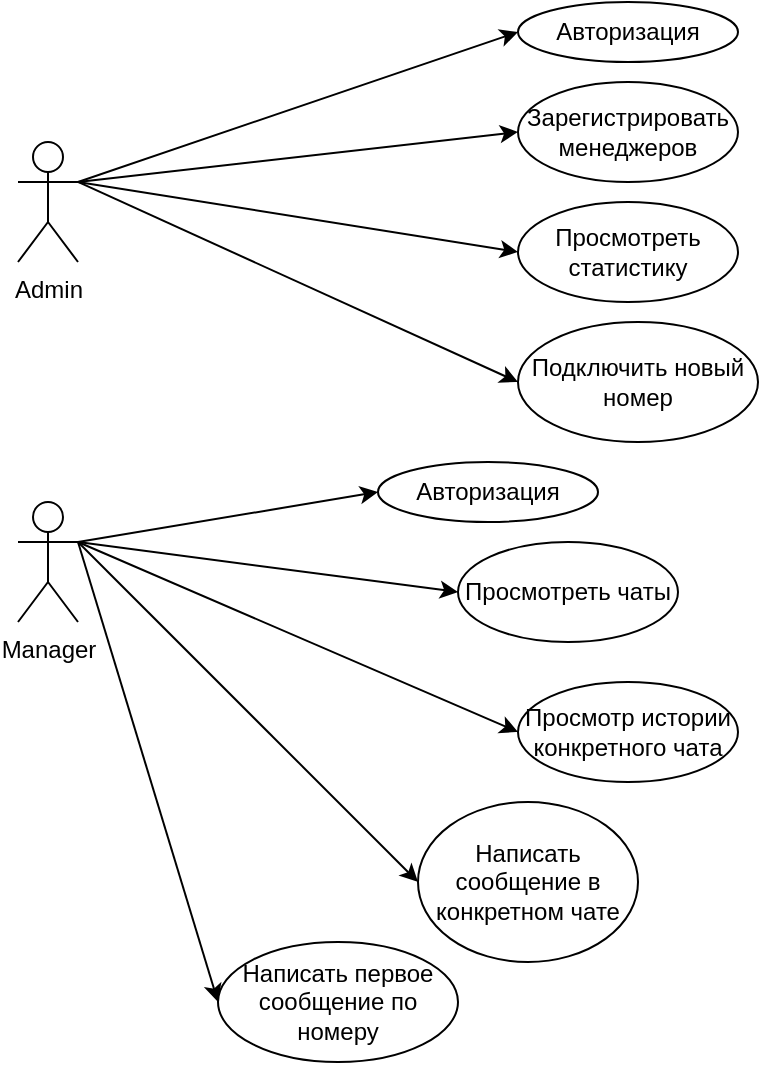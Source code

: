<mxfile version="16.2.4" type="device"><diagram id="C5RBs43oDa-KdzZeNtuy" name="Page-1"><mxGraphModel dx="1038" dy="1740" grid="1" gridSize="10" guides="1" tooltips="1" connect="1" arrows="1" fold="1" page="1" pageScale="1" pageWidth="827" pageHeight="1169" math="0" shadow="0"><root><mxCell id="WIyWlLk6GJQsqaUBKTNV-0"/><mxCell id="WIyWlLk6GJQsqaUBKTNV-1" parent="WIyWlLk6GJQsqaUBKTNV-0"/><mxCell id="qCMQFCiChiouXRBpXpie-0" value="Admin" style="shape=umlActor;verticalLabelPosition=bottom;verticalAlign=top;html=1;" parent="WIyWlLk6GJQsqaUBKTNV-1" vertex="1"><mxGeometry x="150" y="30" width="30" height="60" as="geometry"/></mxCell><mxCell id="qCMQFCiChiouXRBpXpie-1" value="Manager" style="shape=umlActor;verticalLabelPosition=bottom;verticalAlign=top;html=1;" parent="WIyWlLk6GJQsqaUBKTNV-1" vertex="1"><mxGeometry x="150" y="210" width="30" height="60" as="geometry"/></mxCell><mxCell id="qCMQFCiChiouXRBpXpie-4" value="Авторизация" style="ellipse;whiteSpace=wrap;html=1;" parent="WIyWlLk6GJQsqaUBKTNV-1" vertex="1"><mxGeometry x="400" y="-40" width="110" height="30" as="geometry"/></mxCell><mxCell id="qCMQFCiChiouXRBpXpie-6" value="Зарегистрировать менеджеров" style="ellipse;whiteSpace=wrap;html=1;" parent="WIyWlLk6GJQsqaUBKTNV-1" vertex="1"><mxGeometry x="400" width="110" height="50" as="geometry"/></mxCell><mxCell id="qCMQFCiChiouXRBpXpie-7" value="Просмотреть статистику" style="ellipse;whiteSpace=wrap;html=1;" parent="WIyWlLk6GJQsqaUBKTNV-1" vertex="1"><mxGeometry x="400" y="60" width="110" height="50" as="geometry"/></mxCell><mxCell id="qCMQFCiChiouXRBpXpie-8" value="Подключить новый номер" style="ellipse;whiteSpace=wrap;html=1;" parent="WIyWlLk6GJQsqaUBKTNV-1" vertex="1"><mxGeometry x="400" y="120" width="120" height="60" as="geometry"/></mxCell><mxCell id="qCMQFCiChiouXRBpXpie-9" value="" style="endArrow=classic;html=1;exitX=1;exitY=0.333;exitDx=0;exitDy=0;exitPerimeter=0;entryX=0;entryY=0.5;entryDx=0;entryDy=0;" parent="WIyWlLk6GJQsqaUBKTNV-1" source="qCMQFCiChiouXRBpXpie-0" target="qCMQFCiChiouXRBpXpie-4" edge="1"><mxGeometry width="50" height="50" relative="1" as="geometry"><mxPoint x="270" y="210" as="sourcePoint"/><mxPoint x="320" y="160" as="targetPoint"/></mxGeometry></mxCell><mxCell id="qCMQFCiChiouXRBpXpie-10" value="" style="endArrow=classic;html=1;exitX=1;exitY=0.333;exitDx=0;exitDy=0;exitPerimeter=0;entryX=0;entryY=0.5;entryDx=0;entryDy=0;" parent="WIyWlLk6GJQsqaUBKTNV-1" source="qCMQFCiChiouXRBpXpie-0" target="qCMQFCiChiouXRBpXpie-6" edge="1"><mxGeometry width="50" height="50" relative="1" as="geometry"><mxPoint x="190" y="60" as="sourcePoint"/><mxPoint x="410" y="-9.99" as="targetPoint"/></mxGeometry></mxCell><mxCell id="qCMQFCiChiouXRBpXpie-11" value="" style="endArrow=classic;html=1;exitX=1;exitY=0.333;exitDx=0;exitDy=0;exitPerimeter=0;entryX=0;entryY=0.5;entryDx=0;entryDy=0;" parent="WIyWlLk6GJQsqaUBKTNV-1" source="qCMQFCiChiouXRBpXpie-0" target="qCMQFCiChiouXRBpXpie-7" edge="1"><mxGeometry width="50" height="50" relative="1" as="geometry"><mxPoint x="200" y="70" as="sourcePoint"/><mxPoint x="420" y="0.01" as="targetPoint"/></mxGeometry></mxCell><mxCell id="qCMQFCiChiouXRBpXpie-12" value="" style="endArrow=classic;html=1;exitX=1;exitY=0.333;exitDx=0;exitDy=0;exitPerimeter=0;entryX=0;entryY=0.5;entryDx=0;entryDy=0;" parent="WIyWlLk6GJQsqaUBKTNV-1" source="qCMQFCiChiouXRBpXpie-0" target="qCMQFCiChiouXRBpXpie-8" edge="1"><mxGeometry width="50" height="50" relative="1" as="geometry"><mxPoint x="210" y="80" as="sourcePoint"/><mxPoint x="430" y="10.01" as="targetPoint"/></mxGeometry></mxCell><mxCell id="qCMQFCiChiouXRBpXpie-13" value="Авторизация" style="ellipse;whiteSpace=wrap;html=1;" parent="WIyWlLk6GJQsqaUBKTNV-1" vertex="1"><mxGeometry x="330" y="190" width="110" height="30" as="geometry"/></mxCell><mxCell id="qCMQFCiChiouXRBpXpie-14" value="Просмотреть чаты" style="ellipse;whiteSpace=wrap;html=1;" parent="WIyWlLk6GJQsqaUBKTNV-1" vertex="1"><mxGeometry x="370" y="230" width="110" height="50" as="geometry"/></mxCell><mxCell id="qCMQFCiChiouXRBpXpie-15" value="Написать сообщение в конкретном чате" style="ellipse;whiteSpace=wrap;html=1;" parent="WIyWlLk6GJQsqaUBKTNV-1" vertex="1"><mxGeometry x="350" y="360" width="110" height="80" as="geometry"/></mxCell><mxCell id="qCMQFCiChiouXRBpXpie-16" value="Просмотр истории конкретного чата" style="ellipse;whiteSpace=wrap;html=1;" parent="WIyWlLk6GJQsqaUBKTNV-1" vertex="1"><mxGeometry x="400" y="300" width="110" height="50" as="geometry"/></mxCell><mxCell id="qCMQFCiChiouXRBpXpie-17" value="Написать первое сообщение по номеру" style="ellipse;whiteSpace=wrap;html=1;" parent="WIyWlLk6GJQsqaUBKTNV-1" vertex="1"><mxGeometry x="250" y="430" width="120" height="60" as="geometry"/></mxCell><mxCell id="qCMQFCiChiouXRBpXpie-18" value="" style="endArrow=classic;html=1;exitX=1;exitY=0.333;exitDx=0;exitDy=0;exitPerimeter=0;entryX=0;entryY=0.5;entryDx=0;entryDy=0;" parent="WIyWlLk6GJQsqaUBKTNV-1" source="qCMQFCiChiouXRBpXpie-1" target="qCMQFCiChiouXRBpXpie-13" edge="1"><mxGeometry width="50" height="50" relative="1" as="geometry"><mxPoint x="270" y="360" as="sourcePoint"/><mxPoint x="320" y="310" as="targetPoint"/></mxGeometry></mxCell><mxCell id="qCMQFCiChiouXRBpXpie-19" value="" style="endArrow=classic;html=1;exitX=1;exitY=0.333;exitDx=0;exitDy=0;exitPerimeter=0;entryX=0;entryY=0.5;entryDx=0;entryDy=0;" parent="WIyWlLk6GJQsqaUBKTNV-1" source="qCMQFCiChiouXRBpXpie-1" target="qCMQFCiChiouXRBpXpie-14" edge="1"><mxGeometry width="50" height="50" relative="1" as="geometry"><mxPoint x="190" y="240" as="sourcePoint"/><mxPoint x="340" y="215" as="targetPoint"/></mxGeometry></mxCell><mxCell id="qCMQFCiChiouXRBpXpie-20" value="" style="endArrow=classic;html=1;exitX=1;exitY=0.333;exitDx=0;exitDy=0;exitPerimeter=0;entryX=0;entryY=0.5;entryDx=0;entryDy=0;" parent="WIyWlLk6GJQsqaUBKTNV-1" source="qCMQFCiChiouXRBpXpie-1" target="qCMQFCiChiouXRBpXpie-16" edge="1"><mxGeometry width="50" height="50" relative="1" as="geometry"><mxPoint x="200" y="250" as="sourcePoint"/><mxPoint x="350" y="225" as="targetPoint"/></mxGeometry></mxCell><mxCell id="qCMQFCiChiouXRBpXpie-21" value="" style="endArrow=classic;html=1;exitX=1;exitY=0.333;exitDx=0;exitDy=0;exitPerimeter=0;entryX=0;entryY=0.5;entryDx=0;entryDy=0;" parent="WIyWlLk6GJQsqaUBKTNV-1" source="qCMQFCiChiouXRBpXpie-1" target="qCMQFCiChiouXRBpXpie-15" edge="1"><mxGeometry width="50" height="50" relative="1" as="geometry"><mxPoint x="210" y="260" as="sourcePoint"/><mxPoint x="360" y="235" as="targetPoint"/></mxGeometry></mxCell><mxCell id="qCMQFCiChiouXRBpXpie-22" value="" style="endArrow=classic;html=1;exitX=1;exitY=0.333;exitDx=0;exitDy=0;exitPerimeter=0;entryX=0;entryY=0.5;entryDx=0;entryDy=0;" parent="WIyWlLk6GJQsqaUBKTNV-1" source="qCMQFCiChiouXRBpXpie-1" target="qCMQFCiChiouXRBpXpie-17" edge="1"><mxGeometry width="50" height="50" relative="1" as="geometry"><mxPoint x="220" y="270" as="sourcePoint"/><mxPoint x="370" y="245" as="targetPoint"/></mxGeometry></mxCell></root></mxGraphModel></diagram></mxfile>